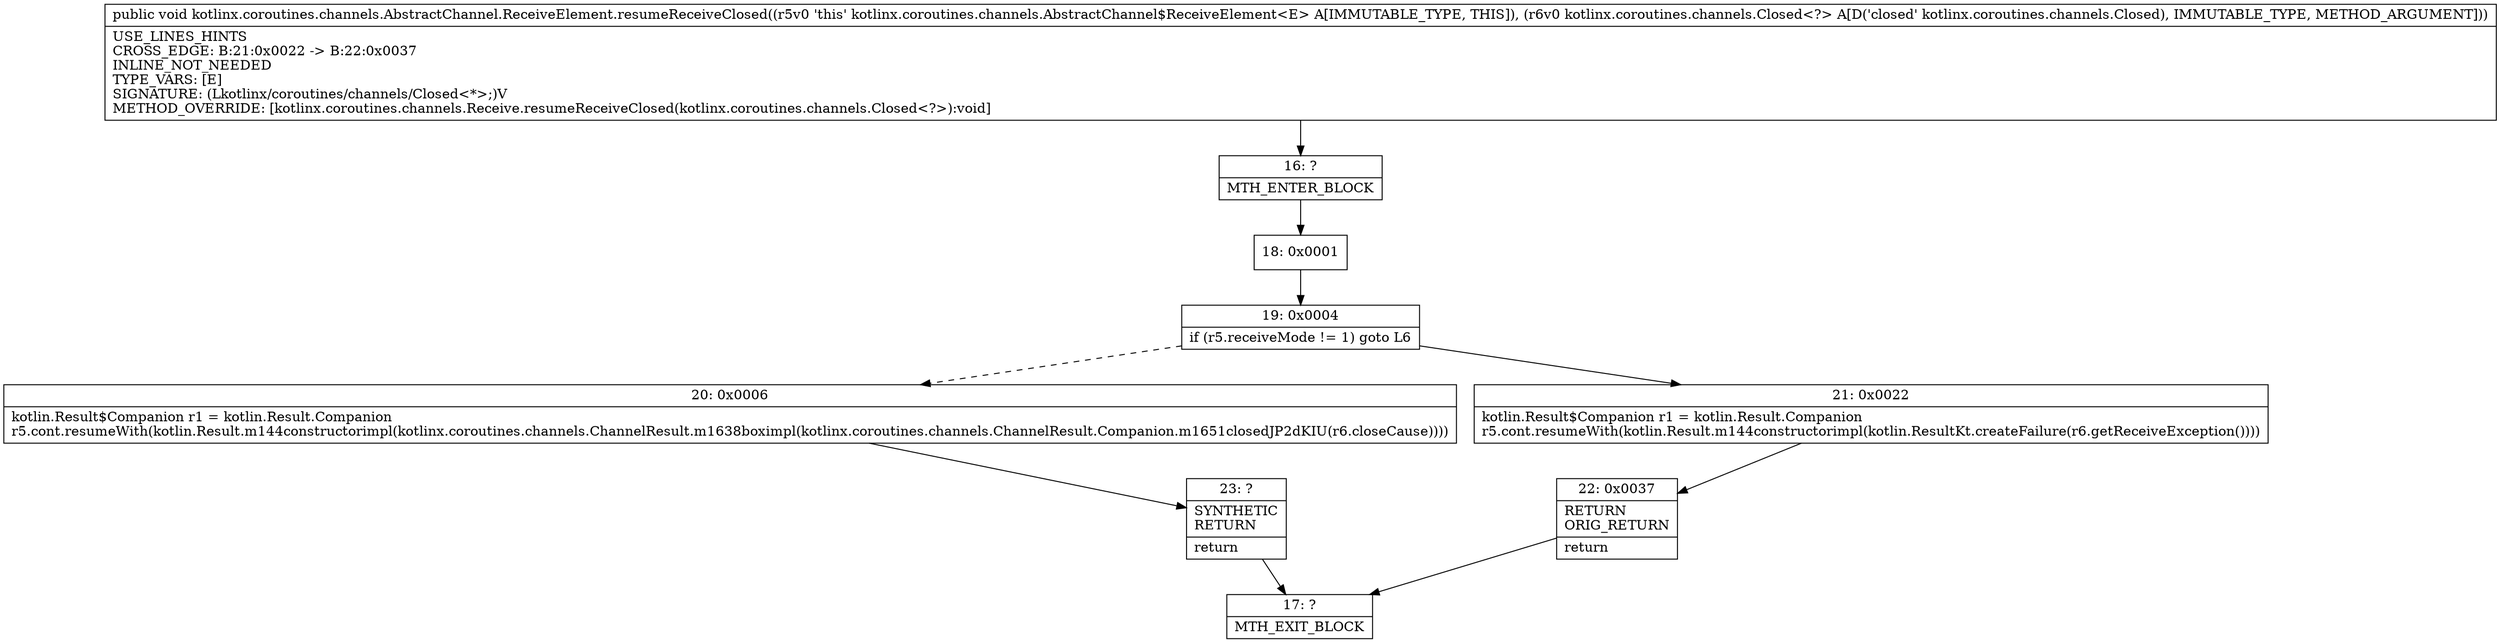 digraph "CFG forkotlinx.coroutines.channels.AbstractChannel.ReceiveElement.resumeReceiveClosed(Lkotlinx\/coroutines\/channels\/Closed;)V" {
Node_16 [shape=record,label="{16\:\ ?|MTH_ENTER_BLOCK\l}"];
Node_18 [shape=record,label="{18\:\ 0x0001}"];
Node_19 [shape=record,label="{19\:\ 0x0004|if (r5.receiveMode != 1) goto L6\l}"];
Node_20 [shape=record,label="{20\:\ 0x0006|kotlin.Result$Companion r1 = kotlin.Result.Companion\lr5.cont.resumeWith(kotlin.Result.m144constructorimpl(kotlinx.coroutines.channels.ChannelResult.m1638boximpl(kotlinx.coroutines.channels.ChannelResult.Companion.m1651closedJP2dKIU(r6.closeCause))))\l}"];
Node_23 [shape=record,label="{23\:\ ?|SYNTHETIC\lRETURN\l|return\l}"];
Node_17 [shape=record,label="{17\:\ ?|MTH_EXIT_BLOCK\l}"];
Node_21 [shape=record,label="{21\:\ 0x0022|kotlin.Result$Companion r1 = kotlin.Result.Companion\lr5.cont.resumeWith(kotlin.Result.m144constructorimpl(kotlin.ResultKt.createFailure(r6.getReceiveException())))\l}"];
Node_22 [shape=record,label="{22\:\ 0x0037|RETURN\lORIG_RETURN\l|return\l}"];
MethodNode[shape=record,label="{public void kotlinx.coroutines.channels.AbstractChannel.ReceiveElement.resumeReceiveClosed((r5v0 'this' kotlinx.coroutines.channels.AbstractChannel$ReceiveElement\<E\> A[IMMUTABLE_TYPE, THIS]), (r6v0 kotlinx.coroutines.channels.Closed\<?\> A[D('closed' kotlinx.coroutines.channels.Closed), IMMUTABLE_TYPE, METHOD_ARGUMENT]))  | USE_LINES_HINTS\lCROSS_EDGE: B:21:0x0022 \-\> B:22:0x0037\lINLINE_NOT_NEEDED\lTYPE_VARS: [E]\lSIGNATURE: (Lkotlinx\/coroutines\/channels\/Closed\<*\>;)V\lMETHOD_OVERRIDE: [kotlinx.coroutines.channels.Receive.resumeReceiveClosed(kotlinx.coroutines.channels.Closed\<?\>):void]\l}"];
MethodNode -> Node_16;Node_16 -> Node_18;
Node_18 -> Node_19;
Node_19 -> Node_20[style=dashed];
Node_19 -> Node_21;
Node_20 -> Node_23;
Node_23 -> Node_17;
Node_21 -> Node_22;
Node_22 -> Node_17;
}


